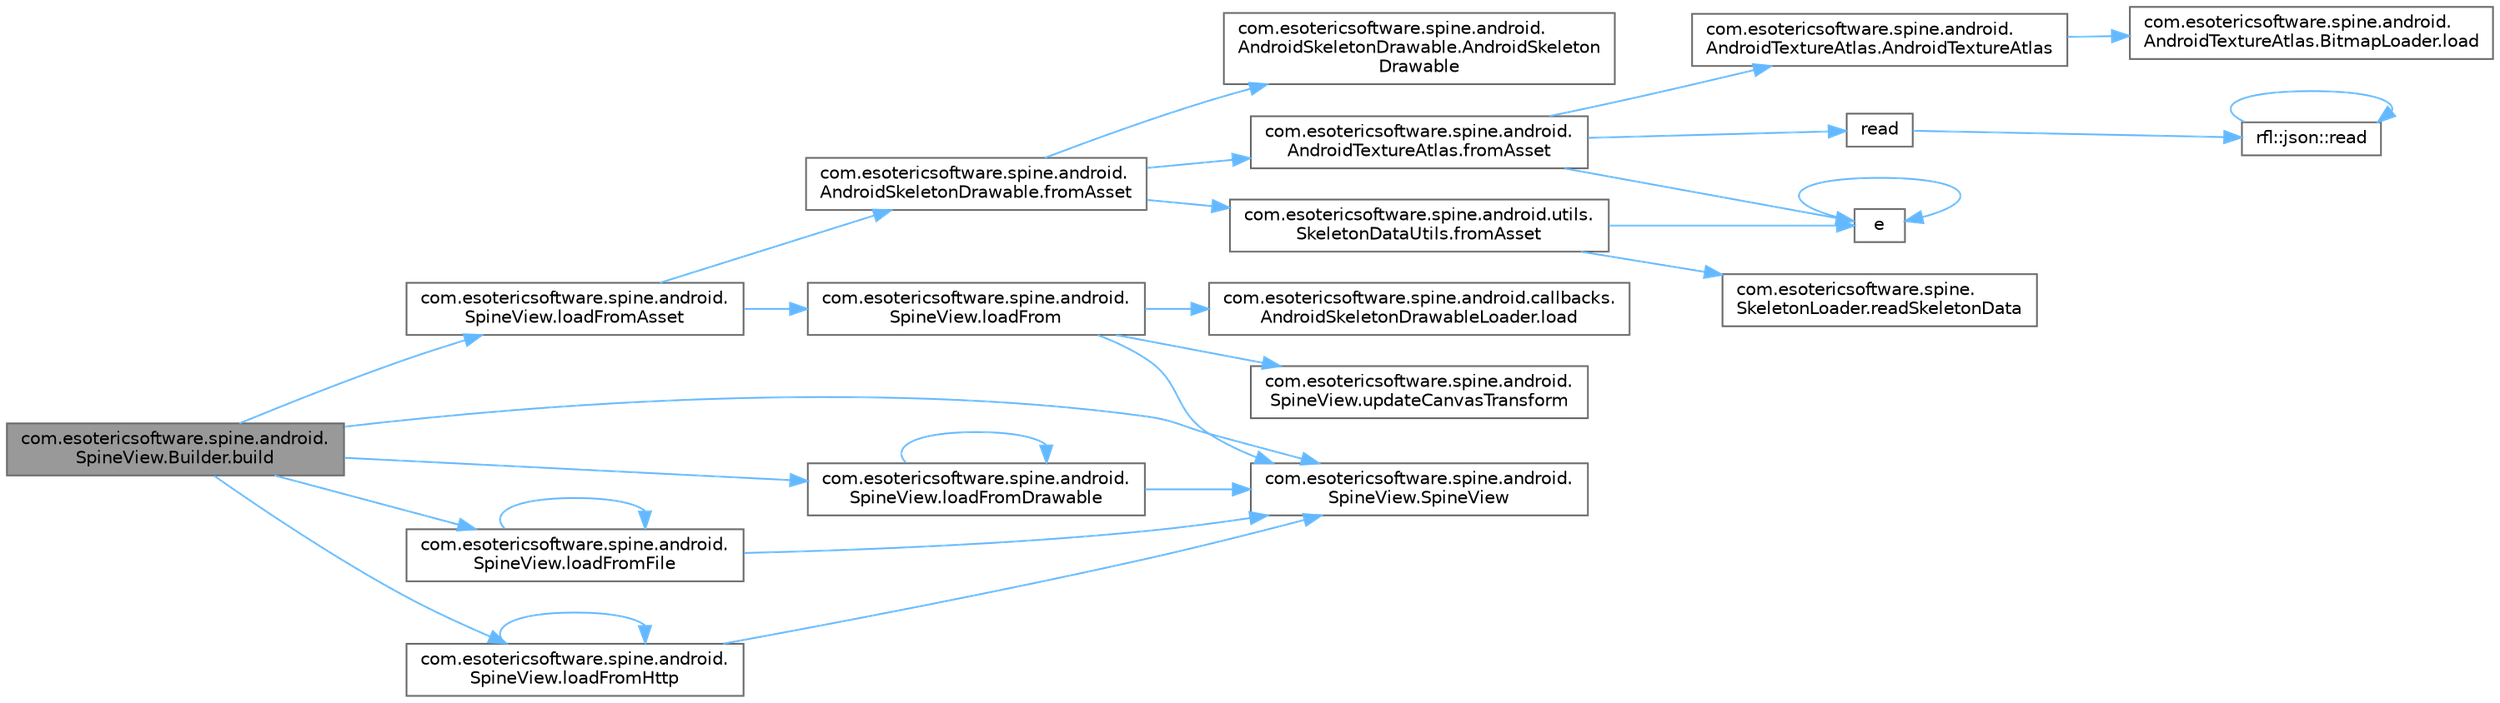 digraph "com.esotericsoftware.spine.android.SpineView.Builder.build"
{
 // LATEX_PDF_SIZE
  bgcolor="transparent";
  edge [fontname=Helvetica,fontsize=10,labelfontname=Helvetica,labelfontsize=10];
  node [fontname=Helvetica,fontsize=10,shape=box,height=0.2,width=0.4];
  rankdir="LR";
  Node1 [id="Node000001",label="com.esotericsoftware.spine.android.\lSpineView.Builder.build",height=0.2,width=0.4,color="gray40", fillcolor="grey60", style="filled", fontcolor="black",tooltip=" "];
  Node1 -> Node2 [id="edge29_Node000001_Node000002",color="steelblue1",style="solid",tooltip=" "];
  Node2 [id="Node000002",label="com.esotericsoftware.spine.android.\lSpineView.loadFromAsset",height=0.2,width=0.4,color="grey40", fillcolor="white", style="filled",URL="$classcom_1_1esotericsoftware_1_1spine_1_1android_1_1_spine_view.html#ac3b161633bc6d15f9c492d1a357a5a63",tooltip=" "];
  Node2 -> Node3 [id="edge30_Node000002_Node000003",color="steelblue1",style="solid",tooltip=" "];
  Node3 [id="Node000003",label="com.esotericsoftware.spine.android.\lAndroidSkeletonDrawable.fromAsset",height=0.2,width=0.4,color="grey40", fillcolor="white", style="filled",URL="$classcom_1_1esotericsoftware_1_1spine_1_1android_1_1_android_skeleton_drawable.html#a7176508fec9fc1e5d63253be875825f7",tooltip=" "];
  Node3 -> Node4 [id="edge31_Node000003_Node000004",color="steelblue1",style="solid",tooltip=" "];
  Node4 [id="Node000004",label="com.esotericsoftware.spine.android.\lAndroidSkeletonDrawable.AndroidSkeleton\lDrawable",height=0.2,width=0.4,color="grey40", fillcolor="white", style="filled",URL="$classcom_1_1esotericsoftware_1_1spine_1_1android_1_1_android_skeleton_drawable.html#a651cf6ab9e59beadc9101b462d10634d",tooltip=" "];
  Node3 -> Node5 [id="edge32_Node000003_Node000005",color="steelblue1",style="solid",tooltip=" "];
  Node5 [id="Node000005",label="com.esotericsoftware.spine.android.\lAndroidTextureAtlas.fromAsset",height=0.2,width=0.4,color="grey40", fillcolor="white", style="filled",URL="$classcom_1_1esotericsoftware_1_1spine_1_1android_1_1_android_texture_atlas.html#a67400b9675b2ed86121b5d7586f15d6d",tooltip=" "];
  Node5 -> Node6 [id="edge33_Node000005_Node000006",color="steelblue1",style="solid",tooltip=" "];
  Node6 [id="Node000006",label="com.esotericsoftware.spine.android.\lAndroidTextureAtlas.AndroidTextureAtlas",height=0.2,width=0.4,color="grey40", fillcolor="white", style="filled",URL="$classcom_1_1esotericsoftware_1_1spine_1_1android_1_1_android_texture_atlas.html#aed13bfe8025d7df8e87e44446857ec79",tooltip=" "];
  Node6 -> Node7 [id="edge34_Node000006_Node000007",color="steelblue1",style="solid",tooltip=" "];
  Node7 [id="Node000007",label="com.esotericsoftware.spine.android.\lAndroidTextureAtlas.BitmapLoader.load",height=0.2,width=0.4,color="grey40", fillcolor="white", style="filled",URL="$interfacecom_1_1esotericsoftware_1_1spine_1_1android_1_1_android_texture_atlas_1_1_bitmap_loader.html#abcc550d6a5a290c3dc5ce94d310f7dea",tooltip=" "];
  Node5 -> Node8 [id="edge35_Node000005_Node000008",color="steelblue1",style="solid",tooltip=" "];
  Node8 [id="Node000008",label="e",height=0.2,width=0.4,color="grey40", fillcolor="white", style="filled",URL="$_cwise__array__power__array_8cpp.html#a9cb86ff854760bf91a154f2724a9101d",tooltip=" "];
  Node8 -> Node8 [id="edge36_Node000008_Node000008",color="steelblue1",style="solid",tooltip=" "];
  Node5 -> Node9 [id="edge37_Node000005_Node000009",color="steelblue1",style="solid",tooltip=" "];
  Node9 [id="Node000009",label="read",height=0.2,width=0.4,color="grey40", fillcolor="white", style="filled",URL="$json_2write__and__read_8hpp.html#a120a0c0f4f8f27e389e841e6f5f6efcd",tooltip=" "];
  Node9 -> Node10 [id="edge38_Node000009_Node000010",color="steelblue1",style="solid",tooltip=" "];
  Node10 [id="Node000010",label="rfl::json::read",height=0.2,width=0.4,color="grey40", fillcolor="white", style="filled",URL="$namespacerfl_1_1json.html#a905573518eca04a9c269d1bb32de7dd1",tooltip="Parses an object from a JSON var."];
  Node10 -> Node10 [id="edge39_Node000010_Node000010",color="steelblue1",style="solid",tooltip=" "];
  Node3 -> Node11 [id="edge40_Node000003_Node000011",color="steelblue1",style="solid",tooltip=" "];
  Node11 [id="Node000011",label="com.esotericsoftware.spine.android.utils.\lSkeletonDataUtils.fromAsset",height=0.2,width=0.4,color="grey40", fillcolor="white", style="filled",URL="$classcom_1_1esotericsoftware_1_1spine_1_1android_1_1utils_1_1_skeleton_data_utils.html#af9e4e8e8a19eefa2c2c34d1042ac827b",tooltip=" "];
  Node11 -> Node8 [id="edge41_Node000011_Node000008",color="steelblue1",style="solid",tooltip=" "];
  Node11 -> Node12 [id="edge42_Node000011_Node000012",color="steelblue1",style="solid",tooltip=" "];
  Node12 [id="Node000012",label="com.esotericsoftware.spine.\lSkeletonLoader.readSkeletonData",height=0.2,width=0.4,color="grey40", fillcolor="white", style="filled",URL="$classcom_1_1esotericsoftware_1_1spine_1_1_skeleton_loader.html#a55d967d3867f70840bf292633a4c0558",tooltip=" "];
  Node2 -> Node13 [id="edge43_Node000002_Node000013",color="steelblue1",style="solid",tooltip=" "];
  Node13 [id="Node000013",label="com.esotericsoftware.spine.android.\lSpineView.loadFrom",height=0.2,width=0.4,color="grey40", fillcolor="white", style="filled",URL="$classcom_1_1esotericsoftware_1_1spine_1_1android_1_1_spine_view.html#ab7dd553e8b2c7027d54c2bd0f46d585e",tooltip=" "];
  Node13 -> Node14 [id="edge44_Node000013_Node000014",color="steelblue1",style="solid",tooltip=" "];
  Node14 [id="Node000014",label="com.esotericsoftware.spine.android.callbacks.\lAndroidSkeletonDrawableLoader.load",height=0.2,width=0.4,color="grey40", fillcolor="white", style="filled",URL="$interfacecom_1_1esotericsoftware_1_1spine_1_1android_1_1callbacks_1_1_android_skeleton_drawable_loader.html#a224eb90c682c134fc487c3b1b452c796",tooltip=" "];
  Node13 -> Node15 [id="edge45_Node000013_Node000015",color="steelblue1",style="solid",tooltip=" "];
  Node15 [id="Node000015",label="com.esotericsoftware.spine.android.\lSpineView.SpineView",height=0.2,width=0.4,color="grey40", fillcolor="white", style="filled",URL="$classcom_1_1esotericsoftware_1_1spine_1_1android_1_1_spine_view.html#a9f32fbf96e6a296b9cc78f97cfbed751",tooltip=" "];
  Node13 -> Node16 [id="edge46_Node000013_Node000016",color="steelblue1",style="solid",tooltip=" "];
  Node16 [id="Node000016",label="com.esotericsoftware.spine.android.\lSpineView.updateCanvasTransform",height=0.2,width=0.4,color="grey40", fillcolor="white", style="filled",URL="$classcom_1_1esotericsoftware_1_1spine_1_1android_1_1_spine_view.html#ac2c354efd481cacc8474ab4073d0722a",tooltip=" "];
  Node1 -> Node17 [id="edge47_Node000001_Node000017",color="steelblue1",style="solid",tooltip=" "];
  Node17 [id="Node000017",label="com.esotericsoftware.spine.android.\lSpineView.loadFromDrawable",height=0.2,width=0.4,color="grey40", fillcolor="white", style="filled",URL="$classcom_1_1esotericsoftware_1_1spine_1_1android_1_1_spine_view.html#afbcbb0d96a53610786774a8cce482ac7",tooltip=" "];
  Node17 -> Node17 [id="edge48_Node000017_Node000017",color="steelblue1",style="solid",tooltip=" "];
  Node17 -> Node15 [id="edge49_Node000017_Node000015",color="steelblue1",style="solid",tooltip=" "];
  Node1 -> Node18 [id="edge50_Node000001_Node000018",color="steelblue1",style="solid",tooltip=" "];
  Node18 [id="Node000018",label="com.esotericsoftware.spine.android.\lSpineView.loadFromFile",height=0.2,width=0.4,color="grey40", fillcolor="white", style="filled",URL="$classcom_1_1esotericsoftware_1_1spine_1_1android_1_1_spine_view.html#ad7d6215547da8a68541999eea4ed372d",tooltip=" "];
  Node18 -> Node18 [id="edge51_Node000018_Node000018",color="steelblue1",style="solid",tooltip=" "];
  Node18 -> Node15 [id="edge52_Node000018_Node000015",color="steelblue1",style="solid",tooltip=" "];
  Node1 -> Node19 [id="edge53_Node000001_Node000019",color="steelblue1",style="solid",tooltip=" "];
  Node19 [id="Node000019",label="com.esotericsoftware.spine.android.\lSpineView.loadFromHttp",height=0.2,width=0.4,color="grey40", fillcolor="white", style="filled",URL="$classcom_1_1esotericsoftware_1_1spine_1_1android_1_1_spine_view.html#ac47516869dbbc6c67ee16fcd2101f836",tooltip=" "];
  Node19 -> Node19 [id="edge54_Node000019_Node000019",color="steelblue1",style="solid",tooltip=" "];
  Node19 -> Node15 [id="edge55_Node000019_Node000015",color="steelblue1",style="solid",tooltip=" "];
  Node1 -> Node15 [id="edge56_Node000001_Node000015",color="steelblue1",style="solid",tooltip=" "];
}
